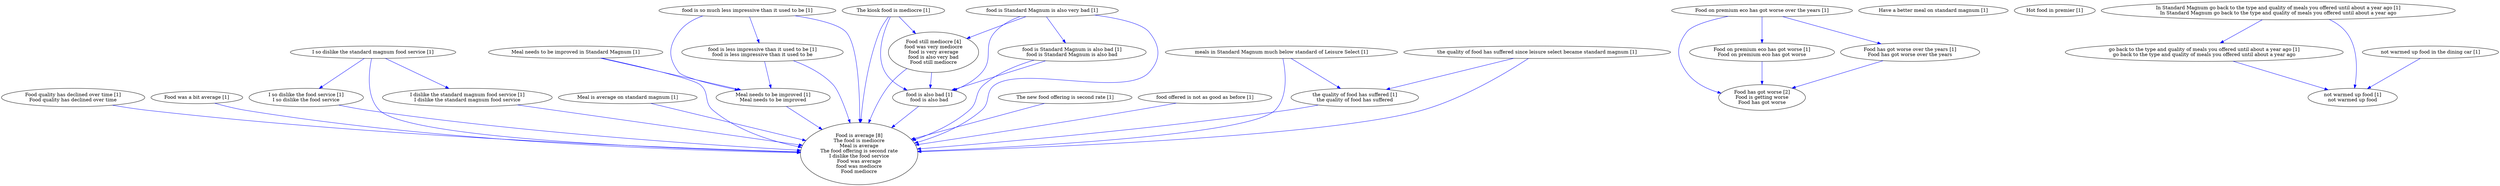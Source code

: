 digraph collapsedGraph {
"Food still mediocre [4]\nfood was very mediocre\nfood is very average\nfood is also very bad\nFood still mediocre""Food has got worse [2]\nFood is getting worse\nFood has got worse""Food is average [8]\nThe food is mediocre\nMeal is average\nThe food offering is second rate\nI dislike the food service\nFood was average\nfood was mediocre\nFood mediocre""Food quality has declined over time [1]\nFood quality has declined over time""Food on premium eco has got worse over the years [1]""Food on premium eco has got worse [1]\nFood on premium eco has got worse""Food has got worse over the years [1]\nFood has got worse over the years""Food was a bit average [1]""Have a better meal on standard magnum [1]""Hot food in premier [1]""I so dislike the standard magnum food service [1]""I dislike the standard magnum food service [1]\nI dislike the standard magnum food service""I so dislike the food service [1]\nI so dislike the food service""In Standard Magnum go back to the type and quality of meals you offered until about a year ago [1]\nIn Standard Magnum go back to the type and quality of meals you offered until about a year ago""go back to the type and quality of meals you offered until about a year ago [1]\ngo back to the type and quality of meals you offered until about a year ago""Meal is average on standard magnum [1]""Meal needs to be improved in Standard Magnum [1]""Meal needs to be improved [1]\nMeal needs to be improved""The kiosk food is mediocre [1]""The new food offering is second rate [1]""food is Standard Magnum is also very bad [1]""food is Standard Magnum is also bad [1]\nfood is Standard Magnum is also bad""food is also bad [1]\nfood is also bad""food is so much less impressive than it used to be [1]""food is less impressive than it used to be [1]\nfood is less impressive than it used to be""food offered is not as good as before [1]""meals in Standard Magnum much below standard of Leisure Select [1]""not warmed up food in the dining car [1]""not warmed up food [1]\nnot warmed up food""the quality of food has suffered since leisure select became standard magnum [1]""the quality of food has suffered [1]\nthe quality of food has suffered""food is Standard Magnum is also very bad [1]" -> "Food still mediocre [4]\nfood was very mediocre\nfood is very average\nfood is also very bad\nFood still mediocre" [color=blue]
"food is Standard Magnum is also very bad [1]" -> "Food is average [8]\nThe food is mediocre\nMeal is average\nThe food offering is second rate\nI dislike the food service\nFood was average\nfood was mediocre\nFood mediocre" [color=blue]
"Meal needs to be improved [1]\nMeal needs to be improved" -> "Food is average [8]\nThe food is mediocre\nMeal is average\nThe food offering is second rate\nI dislike the food service\nFood was average\nfood was mediocre\nFood mediocre" [color=blue]
"food is Standard Magnum is also bad [1]\nfood is Standard Magnum is also bad" -> "Food is average [8]\nThe food is mediocre\nMeal is average\nThe food offering is second rate\nI dislike the food service\nFood was average\nfood was mediocre\nFood mediocre" [color=blue]
"Food quality has declined over time [1]\nFood quality has declined over time" -> "Food is average [8]\nThe food is mediocre\nMeal is average\nThe food offering is second rate\nI dislike the food service\nFood was average\nfood was mediocre\nFood mediocre" [color=blue]
"Food still mediocre [4]\nfood was very mediocre\nfood is very average\nfood is also very bad\nFood still mediocre" -> "Food is average [8]\nThe food is mediocre\nMeal is average\nThe food offering is second rate\nI dislike the food service\nFood was average\nfood was mediocre\nFood mediocre" [color=blue]
"the quality of food has suffered since leisure select became standard magnum [1]" -> "Food is average [8]\nThe food is mediocre\nMeal is average\nThe food offering is second rate\nI dislike the food service\nFood was average\nfood was mediocre\nFood mediocre" [color=blue]
"Food still mediocre [4]\nfood was very mediocre\nfood is very average\nfood is also very bad\nFood still mediocre" -> "food is also bad [1]\nfood is also bad" [color=blue]
"food is so much less impressive than it used to be [1]" -> "Food is average [8]\nThe food is mediocre\nMeal is average\nThe food offering is second rate\nI dislike the food service\nFood was average\nfood was mediocre\nFood mediocre" [color=blue]
"Meal needs to be improved in Standard Magnum [1]" -> "Food is average [8]\nThe food is mediocre\nMeal is average\nThe food offering is second rate\nI dislike the food service\nFood was average\nfood was mediocre\nFood mediocre" [color=blue]
"food is also bad [1]\nfood is also bad" -> "Food is average [8]\nThe food is mediocre\nMeal is average\nThe food offering is second rate\nI dislike the food service\nFood was average\nfood was mediocre\nFood mediocre" [color=blue]
"Meal is average on standard magnum [1]" -> "Food is average [8]\nThe food is mediocre\nMeal is average\nThe food offering is second rate\nI dislike the food service\nFood was average\nfood was mediocre\nFood mediocre" [color=blue]
"The new food offering is second rate [1]" -> "Food is average [8]\nThe food is mediocre\nMeal is average\nThe food offering is second rate\nI dislike the food service\nFood was average\nfood was mediocre\nFood mediocre" [color=blue]
"Food was a bit average [1]" -> "Food is average [8]\nThe food is mediocre\nMeal is average\nThe food offering is second rate\nI dislike the food service\nFood was average\nfood was mediocre\nFood mediocre" [color=blue]
"I so dislike the standard magnum food service [1]" -> "Food is average [8]\nThe food is mediocre\nMeal is average\nThe food offering is second rate\nI dislike the food service\nFood was average\nfood was mediocre\nFood mediocre" [color=blue]
"The kiosk food is mediocre [1]" -> "Food still mediocre [4]\nfood was very mediocre\nfood is very average\nfood is also very bad\nFood still mediocre" [color=blue]
"The kiosk food is mediocre [1]" -> "Food is average [8]\nThe food is mediocre\nMeal is average\nThe food offering is second rate\nI dislike the food service\nFood was average\nfood was mediocre\nFood mediocre" [color=blue]
"meals in Standard Magnum much below standard of Leisure Select [1]" -> "Food is average [8]\nThe food is mediocre\nMeal is average\nThe food offering is second rate\nI dislike the food service\nFood was average\nfood was mediocre\nFood mediocre" [color=blue]
"go back to the type and quality of meals you offered until about a year ago [1]\ngo back to the type and quality of meals you offered until about a year ago" -> "not warmed up food [1]\nnot warmed up food" [color=blue]
"Food on premium eco has got worse [1]\nFood on premium eco has got worse" -> "Food has got worse [2]\nFood is getting worse\nFood has got worse" [color=blue]
"I dislike the standard magnum food service [1]\nI dislike the standard magnum food service" -> "Food is average [8]\nThe food is mediocre\nMeal is average\nThe food offering is second rate\nI dislike the food service\nFood was average\nfood was mediocre\nFood mediocre" [color=blue]
"the quality of food has suffered [1]\nthe quality of food has suffered" -> "Food is average [8]\nThe food is mediocre\nMeal is average\nThe food offering is second rate\nI dislike the food service\nFood was average\nfood was mediocre\nFood mediocre" [color=blue]
"food offered is not as good as before [1]" -> "Food is average [8]\nThe food is mediocre\nMeal is average\nThe food offering is second rate\nI dislike the food service\nFood was average\nfood was mediocre\nFood mediocre" [color=blue]
"Food on premium eco has got worse over the years [1]" -> "Food has got worse [2]\nFood is getting worse\nFood has got worse" [color=blue]
"meals in Standard Magnum much below standard of Leisure Select [1]" -> "the quality of food has suffered [1]\nthe quality of food has suffered" [color=blue]
"food is so much less impressive than it used to be [1]" -> "Meal needs to be improved [1]\nMeal needs to be improved" [color=blue]
"food is less impressive than it used to be [1]\nfood is less impressive than it used to be" -> "Food is average [8]\nThe food is mediocre\nMeal is average\nThe food offering is second rate\nI dislike the food service\nFood was average\nfood was mediocre\nFood mediocre" [color=blue]
"I so dislike the food service [1]\nI so dislike the food service" -> "Food is average [8]\nThe food is mediocre\nMeal is average\nThe food offering is second rate\nI dislike the food service\nFood was average\nfood was mediocre\nFood mediocre" [color=blue]
"In Standard Magnum go back to the type and quality of meals you offered until about a year ago [1]\nIn Standard Magnum go back to the type and quality of meals you offered until about a year ago" -> "not warmed up food [1]\nnot warmed up food" [color=blue]
"food is less impressive than it used to be [1]\nfood is less impressive than it used to be" -> "Meal needs to be improved [1]\nMeal needs to be improved" [color=blue]
"The kiosk food is mediocre [1]" -> "food is also bad [1]\nfood is also bad" [color=blue]
"Food has got worse over the years [1]\nFood has got worse over the years" -> "Food has got worse [2]\nFood is getting worse\nFood has got worse" [color=blue]
"Food on premium eco has got worse over the years [1]" -> "Food on premium eco has got worse [1]\nFood on premium eco has got worse" [color=blue]
"Food on premium eco has got worse over the years [1]" -> "Food has got worse over the years [1]\nFood has got worse over the years" [color=blue]
"I so dislike the standard magnum food service [1]" -> "I dislike the standard magnum food service [1]\nI dislike the standard magnum food service" [color=blue]
"I so dislike the standard magnum food service [1]" -> "I so dislike the food service [1]\nI so dislike the food service" [color=blue]
"In Standard Magnum go back to the type and quality of meals you offered until about a year ago [1]\nIn Standard Magnum go back to the type and quality of meals you offered until about a year ago" -> "go back to the type and quality of meals you offered until about a year ago [1]\ngo back to the type and quality of meals you offered until about a year ago" [color=blue]
"Meal needs to be improved in Standard Magnum [1]" -> "Meal needs to be improved [1]\nMeal needs to be improved" [color=blue]
"food is Standard Magnum is also very bad [1]" -> "food is Standard Magnum is also bad [1]\nfood is Standard Magnum is also bad" [color=blue]
"food is Standard Magnum is also bad [1]\nfood is Standard Magnum is also bad" -> "food is also bad [1]\nfood is also bad" [color=blue]
"food is Standard Magnum is also very bad [1]" -> "food is also bad [1]\nfood is also bad" [color=blue]
"food is so much less impressive than it used to be [1]" -> "food is less impressive than it used to be [1]\nfood is less impressive than it used to be" [color=blue]
"not warmed up food in the dining car [1]" -> "not warmed up food [1]\nnot warmed up food" [color=blue]
"the quality of food has suffered since leisure select became standard magnum [1]" -> "the quality of food has suffered [1]\nthe quality of food has suffered" [color=blue]
}